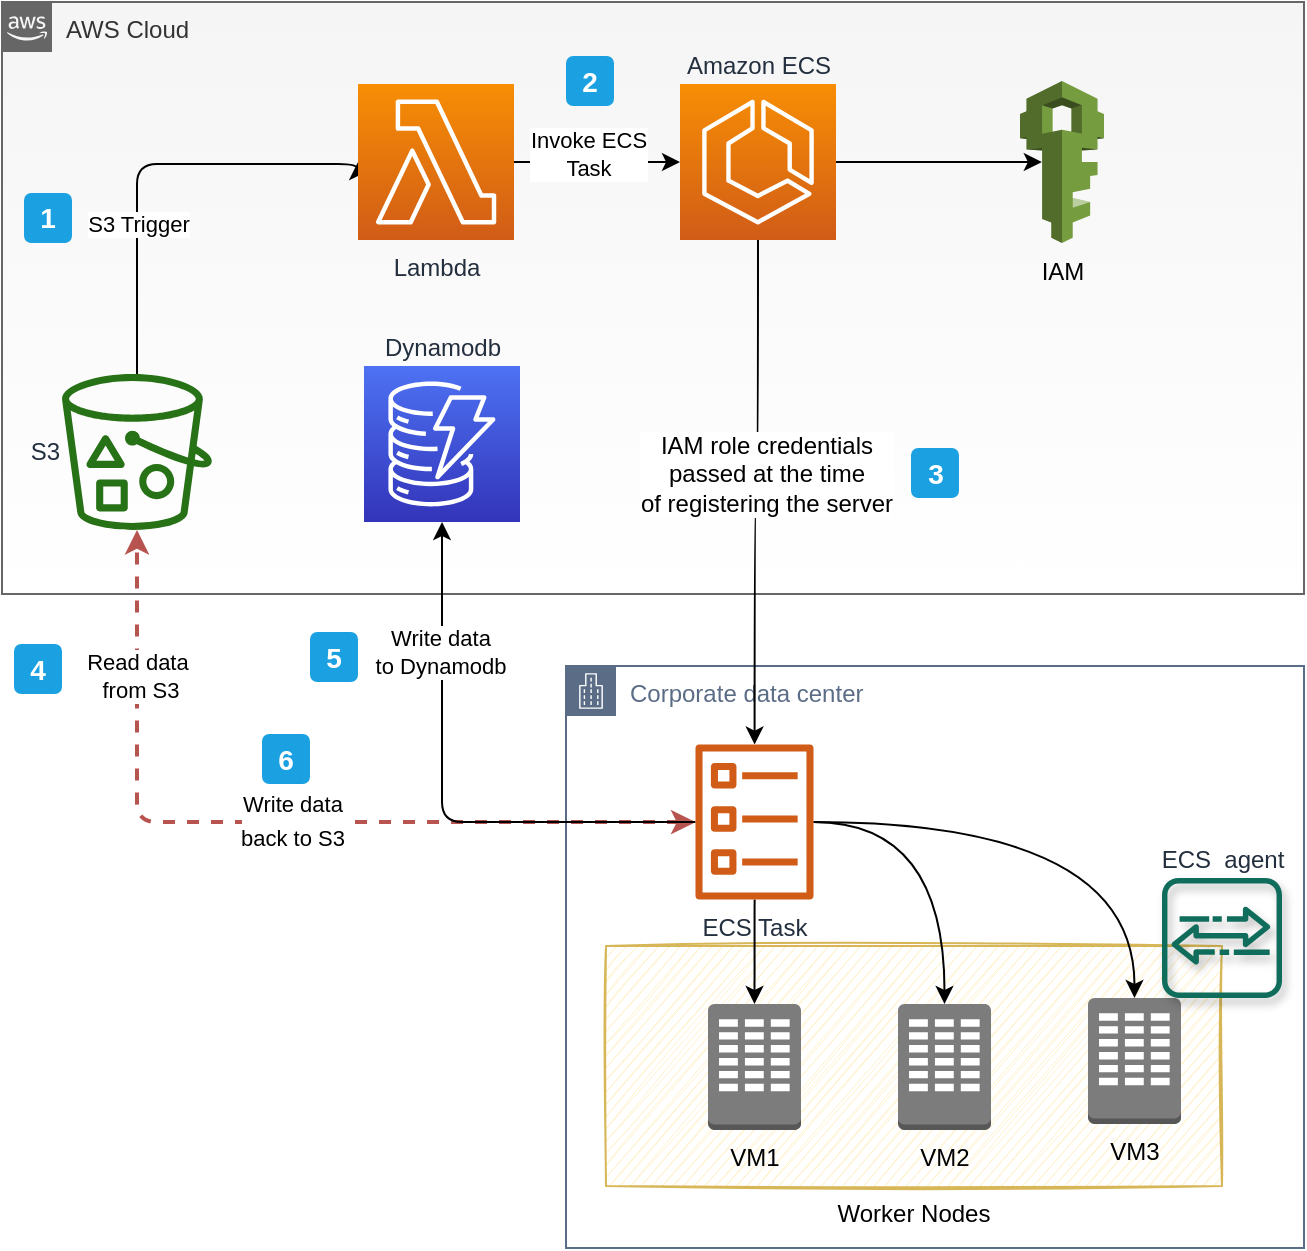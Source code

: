 <mxfile version="14.4.2" type="device"><diagram id="VvPqewjDhWe2sy3xrlvh" name="Page-1"><mxGraphModel dx="1506" dy="597" grid="0" gridSize="10" guides="1" tooltips="1" connect="1" arrows="1" fold="1" page="0" pageScale="1" pageWidth="850" pageHeight="1100" math="0" shadow="0"><root><mxCell id="0"/><mxCell id="1" parent="0"/><mxCell id="d1TP65N_cRsXXkfD6_rQ-8" value="Corporate data center" style="points=[[0,0],[0.25,0],[0.5,0],[0.75,0],[1,0],[1,0.25],[1,0.5],[1,0.75],[1,1],[0.75,1],[0.5,1],[0.25,1],[0,1],[0,0.75],[0,0.5],[0,0.25]];outlineConnect=0;gradientColor=none;html=1;whiteSpace=wrap;fontSize=12;fontStyle=0;shape=mxgraph.aws4.group;grIcon=mxgraph.aws4.group_corporate_data_center;strokeColor=#5A6C86;fillColor=none;verticalAlign=top;align=left;spacingLeft=30;fontColor=#5A6C86;dashed=0;shadow=0;sketch=0;" parent="1" vertex="1"><mxGeometry x="274" y="1006" width="369" height="291" as="geometry"/></mxCell><mxCell id="d1TP65N_cRsXXkfD6_rQ-21" value="Worker Nodes" style="fillColor=#fff2cc;strokeColor=#d6b656;dashed=0;verticalAlign=top;fontStyle=0;labelPosition=center;verticalLabelPosition=bottom;align=center;sketch=1;" parent="1" vertex="1"><mxGeometry x="294" y="1146" width="308" height="120" as="geometry"/></mxCell><mxCell id="d1TP65N_cRsXXkfD6_rQ-7" value="VM1" style="outlineConnect=0;dashed=0;verticalLabelPosition=bottom;verticalAlign=top;align=center;html=1;shape=mxgraph.aws3.corporate_data_center;fillColor=#7D7C7C;gradientColor=none;" parent="1" vertex="1"><mxGeometry x="345" y="1175" width="46.5" height="63" as="geometry"/></mxCell><mxCell id="d1TP65N_cRsXXkfD6_rQ-2" value="AWS Cloud" style="points=[[0,0],[0.25,0],[0.5,0],[0.75,0],[1,0],[1,0.25],[1,0.5],[1,0.75],[1,1],[0.75,1],[0.5,1],[0.25,1],[0,1],[0,0.75],[0,0.5],[0,0.25]];outlineConnect=0;html=1;whiteSpace=wrap;fontSize=12;fontStyle=0;shape=mxgraph.aws4.group;grIcon=mxgraph.aws4.group_aws_cloud_alt;strokeColor=#666666;fillColor=#f5f5f5;verticalAlign=top;align=left;spacingLeft=30;dashed=0;sketch=0;shadow=0;fontColor=#333333;gradientColor=#ffffff;" parent="1" vertex="1"><mxGeometry x="-8" y="674" width="651" height="296" as="geometry"/></mxCell><mxCell id="d1TP65N_cRsXXkfD6_rQ-15" style="edgeStyle=orthogonalEdgeStyle;curved=1;orthogonalLoop=1;jettySize=auto;html=1;" parent="1" source="d1TP65N_cRsXXkfD6_rQ-3" target="d1TP65N_cRsXXkfD6_rQ-9" edge="1"><mxGeometry relative="1" as="geometry"/></mxCell><mxCell id="d1TP65N_cRsXXkfD6_rQ-23" value="IAM role credentials&lt;br style=&quot;font-size: 12px;&quot;&gt;passed at the time &lt;br style=&quot;font-size: 12px;&quot;&gt;of registering the server" style="edgeLabel;html=1;align=center;verticalAlign=middle;resizable=0;points=[];fontSize=12;" parent="d1TP65N_cRsXXkfD6_rQ-15" vertex="1" connectable="0"><mxGeometry x="-0.01" relative="1" as="geometry"><mxPoint x="4" y="-9.01" as="offset"/></mxGeometry></mxCell><mxCell id="UiX86j8E7S-mSnGxlyo1-3" style="edgeStyle=orthogonalEdgeStyle;rounded=0;orthogonalLoop=1;jettySize=auto;html=1;entryX=0.26;entryY=0.5;entryDx=0;entryDy=0;entryPerimeter=0;" edge="1" parent="1" source="d1TP65N_cRsXXkfD6_rQ-3" target="d1TP65N_cRsXXkfD6_rQ-4"><mxGeometry relative="1" as="geometry"/></mxCell><mxCell id="d1TP65N_cRsXXkfD6_rQ-3" value="Amazon ECS" style="points=[[0,0,0],[0.25,0,0],[0.5,0,0],[0.75,0,0],[1,0,0],[0,1,0],[0.25,1,0],[0.5,1,0],[0.75,1,0],[1,1,0],[0,0.25,0],[0,0.5,0],[0,0.75,0],[1,0.25,0],[1,0.5,0],[1,0.75,0]];outlineConnect=0;fontColor=#232F3E;gradientColor=#F78E04;gradientDirection=north;fillColor=#D05C17;strokeColor=#ffffff;dashed=0;verticalLabelPosition=top;verticalAlign=bottom;align=center;html=1;fontSize=12;fontStyle=0;aspect=fixed;shape=mxgraph.aws4.resourceIcon;resIcon=mxgraph.aws4.ecs;labelPosition=center;" parent="1" vertex="1"><mxGeometry x="331" y="715" width="78" height="78" as="geometry"/></mxCell><mxCell id="d1TP65N_cRsXXkfD6_rQ-4" value="IAM" style="outlineConnect=0;dashed=0;verticalLabelPosition=bottom;verticalAlign=top;align=center;html=1;shape=mxgraph.aws3.iam;fillColor=#759C3E;gradientColor=none;" parent="1" vertex="1"><mxGeometry x="501" y="713.5" width="42" height="81" as="geometry"/></mxCell><mxCell id="d1TP65N_cRsXXkfD6_rQ-16" style="edgeStyle=orthogonalEdgeStyle;curved=1;orthogonalLoop=1;jettySize=auto;html=1;" parent="1" source="d1TP65N_cRsXXkfD6_rQ-9" target="d1TP65N_cRsXXkfD6_rQ-7" edge="1"><mxGeometry relative="1" as="geometry"/></mxCell><mxCell id="d1TP65N_cRsXXkfD6_rQ-17" style="edgeStyle=orthogonalEdgeStyle;curved=1;orthogonalLoop=1;jettySize=auto;html=1;" parent="1" source="d1TP65N_cRsXXkfD6_rQ-9" target="d1TP65N_cRsXXkfD6_rQ-13" edge="1"><mxGeometry relative="1" as="geometry"/></mxCell><mxCell id="d1TP65N_cRsXXkfD6_rQ-18" style="edgeStyle=orthogonalEdgeStyle;curved=1;orthogonalLoop=1;jettySize=auto;html=1;" parent="1" source="d1TP65N_cRsXXkfD6_rQ-9" target="d1TP65N_cRsXXkfD6_rQ-14" edge="1"><mxGeometry relative="1" as="geometry"/></mxCell><mxCell id="UiX86j8E7S-mSnGxlyo1-5" style="edgeStyle=orthogonalEdgeStyle;rounded=1;orthogonalLoop=1;jettySize=auto;html=1;dashed=1;strokeWidth=2;fillColor=#f8cecc;strokeColor=#b85450;startArrow=classic;startFill=1;" edge="1" parent="1" source="d1TP65N_cRsXXkfD6_rQ-9" target="UiX86j8E7S-mSnGxlyo1-1"><mxGeometry relative="1" as="geometry"/></mxCell><mxCell id="UiX86j8E7S-mSnGxlyo1-12" value="Read data&amp;nbsp;&lt;br&gt;from S3" style="edgeLabel;html=1;align=center;verticalAlign=middle;resizable=0;points=[];" vertex="1" connectable="0" parent="UiX86j8E7S-mSnGxlyo1-5"><mxGeometry x="0.661" relative="1" as="geometry"><mxPoint x="1" as="offset"/></mxGeometry></mxCell><mxCell id="UiX86j8E7S-mSnGxlyo1-18" value="&lt;font style=&quot;font-size: 11px&quot;&gt;Write data&lt;br&gt;back to S3&lt;/font&gt;" style="edgeLabel;html=1;align=center;verticalAlign=middle;resizable=0;points=[];fontSize=14;" vertex="1" connectable="0" parent="UiX86j8E7S-mSnGxlyo1-5"><mxGeometry x="-0.051" y="-2" relative="1" as="geometry"><mxPoint as="offset"/></mxGeometry></mxCell><mxCell id="UiX86j8E7S-mSnGxlyo1-10" style="edgeStyle=orthogonalEdgeStyle;rounded=1;orthogonalLoop=1;jettySize=auto;html=1;" edge="1" parent="1" source="d1TP65N_cRsXXkfD6_rQ-9" target="UiX86j8E7S-mSnGxlyo1-6"><mxGeometry relative="1" as="geometry"/></mxCell><mxCell id="UiX86j8E7S-mSnGxlyo1-11" value="Write data&lt;br&gt;to Dynamodb" style="edgeLabel;html=1;align=center;verticalAlign=middle;resizable=0;points=[];" vertex="1" connectable="0" parent="UiX86j8E7S-mSnGxlyo1-10"><mxGeometry x="0.53" y="1" relative="1" as="geometry"><mxPoint as="offset"/></mxGeometry></mxCell><mxCell id="d1TP65N_cRsXXkfD6_rQ-9" value="ECS Task" style="outlineConnect=0;fontColor=#232F3E;gradientColor=none;fillColor=#D05C17;strokeColor=none;dashed=0;verticalLabelPosition=bottom;verticalAlign=top;align=center;html=1;fontSize=12;fontStyle=0;aspect=fixed;pointerEvents=1;shape=mxgraph.aws4.ecs_task;" parent="1" vertex="1"><mxGeometry x="338.75" y="1045" width="59" height="78" as="geometry"/></mxCell><mxCell id="d1TP65N_cRsXXkfD6_rQ-13" value="VM2" style="outlineConnect=0;dashed=0;verticalLabelPosition=bottom;verticalAlign=top;align=center;html=1;shape=mxgraph.aws3.corporate_data_center;fillColor=#7D7C7C;gradientColor=none;" parent="1" vertex="1"><mxGeometry x="440" y="1175" width="46.5" height="63" as="geometry"/></mxCell><mxCell id="d1TP65N_cRsXXkfD6_rQ-14" value="VM3" style="outlineConnect=0;dashed=0;verticalLabelPosition=bottom;verticalAlign=top;align=center;html=1;shape=mxgraph.aws3.corporate_data_center;fillColor=#7D7C7C;gradientColor=none;" parent="1" vertex="1"><mxGeometry x="535" y="1172" width="46.5" height="63" as="geometry"/></mxCell><mxCell id="d1TP65N_cRsXXkfD6_rQ-20" value="ECS&amp;nbsp; agent" style="outlineConnect=0;fontColor=#232F3E;fillColor=#116D5B;strokeColor=none;dashed=0;verticalLabelPosition=top;verticalAlign=bottom;align=center;html=1;fontSize=12;fontStyle=0;aspect=fixed;shape=mxgraph.aws4.agent2;labelPosition=center;shadow=1;sketch=0;" parent="1" vertex="1"><mxGeometry x="572" y="1112" width="60" height="60" as="geometry"/></mxCell><mxCell id="UiX86j8E7S-mSnGxlyo1-4" value="S3 Trigger" style="edgeStyle=orthogonalEdgeStyle;rounded=1;orthogonalLoop=1;jettySize=auto;html=1;entryX=0;entryY=0.5;entryDx=0;entryDy=0;entryPerimeter=0;" edge="1" parent="1" source="UiX86j8E7S-mSnGxlyo1-1" target="UiX86j8E7S-mSnGxlyo1-2"><mxGeometry x="-0.303" relative="1" as="geometry"><Array as="points"><mxPoint x="60" y="755"/></Array><mxPoint as="offset"/></mxGeometry></mxCell><mxCell id="UiX86j8E7S-mSnGxlyo1-1" value="S3" style="outlineConnect=0;fontColor=#232F3E;gradientColor=none;fillColor=#277116;strokeColor=none;dashed=0;verticalLabelPosition=middle;verticalAlign=middle;align=right;html=1;fontSize=12;fontStyle=0;aspect=fixed;pointerEvents=1;shape=mxgraph.aws4.bucket_with_objects;labelPosition=left;" vertex="1" parent="1"><mxGeometry x="22" y="860" width="75" height="78" as="geometry"/></mxCell><mxCell id="UiX86j8E7S-mSnGxlyo1-7" value="" style="edgeStyle=orthogonalEdgeStyle;rounded=1;orthogonalLoop=1;jettySize=auto;html=1;" edge="1" parent="1" source="UiX86j8E7S-mSnGxlyo1-2" target="d1TP65N_cRsXXkfD6_rQ-3"><mxGeometry relative="1" as="geometry"/></mxCell><mxCell id="UiX86j8E7S-mSnGxlyo1-9" value="Invoke ECS&lt;br&gt;Task" style="edgeLabel;html=1;align=center;verticalAlign=middle;resizable=0;points=[];" vertex="1" connectable="0" parent="UiX86j8E7S-mSnGxlyo1-7"><mxGeometry x="-0.373" y="3" relative="1" as="geometry"><mxPoint x="11" y="-1" as="offset"/></mxGeometry></mxCell><mxCell id="UiX86j8E7S-mSnGxlyo1-2" value="Lambda" style="points=[[0,0,0],[0.25,0,0],[0.5,0,0],[0.75,0,0],[1,0,0],[0,1,0],[0.25,1,0],[0.5,1,0],[0.75,1,0],[1,1,0],[0,0.25,0],[0,0.5,0],[0,0.75,0],[1,0.25,0],[1,0.5,0],[1,0.75,0]];outlineConnect=0;fontColor=#232F3E;gradientColor=#F78E04;gradientDirection=north;fillColor=#D05C17;strokeColor=#ffffff;dashed=0;verticalLabelPosition=bottom;verticalAlign=top;align=center;html=1;fontSize=12;fontStyle=0;aspect=fixed;shape=mxgraph.aws4.resourceIcon;resIcon=mxgraph.aws4.lambda;" vertex="1" parent="1"><mxGeometry x="170" y="715" width="78" height="78" as="geometry"/></mxCell><mxCell id="UiX86j8E7S-mSnGxlyo1-6" value="Dynamodb" style="points=[[0,0,0],[0.25,0,0],[0.5,0,0],[0.75,0,0],[1,0,0],[0,1,0],[0.25,1,0],[0.5,1,0],[0.75,1,0],[1,1,0],[0,0.25,0],[0,0.5,0],[0,0.75,0],[1,0.25,0],[1,0.5,0],[1,0.75,0]];outlineConnect=0;fontColor=#232F3E;gradientColor=#4D72F3;gradientDirection=north;fillColor=#3334B9;strokeColor=#ffffff;dashed=0;verticalLabelPosition=top;verticalAlign=bottom;align=center;html=1;fontSize=12;fontStyle=0;aspect=fixed;shape=mxgraph.aws4.resourceIcon;resIcon=mxgraph.aws4.dynamodb;labelPosition=center;" vertex="1" parent="1"><mxGeometry x="173" y="856" width="78" height="78" as="geometry"/></mxCell><mxCell id="UiX86j8E7S-mSnGxlyo1-13" value="1" style="rounded=1;whiteSpace=wrap;html=1;fillColor=#1ba1e2;fontColor=#ffffff;fontSize=14;fontStyle=1;strokeColor=none;" vertex="1" parent="1"><mxGeometry x="3" y="769.5" width="24" height="25" as="geometry"/></mxCell><mxCell id="UiX86j8E7S-mSnGxlyo1-14" value="2" style="rounded=1;whiteSpace=wrap;html=1;fillColor=#1ba1e2;fontColor=#ffffff;fontSize=14;fontStyle=1;strokeColor=none;" vertex="1" parent="1"><mxGeometry x="274" y="701" width="24" height="25" as="geometry"/></mxCell><mxCell id="UiX86j8E7S-mSnGxlyo1-15" value="3" style="rounded=1;whiteSpace=wrap;html=1;fillColor=#1ba1e2;fontColor=#ffffff;fontSize=14;fontStyle=1;strokeColor=none;" vertex="1" parent="1"><mxGeometry x="446.5" y="897" width="24" height="25" as="geometry"/></mxCell><mxCell id="UiX86j8E7S-mSnGxlyo1-16" value="4" style="rounded=1;whiteSpace=wrap;html=1;fillColor=#1ba1e2;fontColor=#ffffff;fontSize=14;fontStyle=1;strokeColor=none;" vertex="1" parent="1"><mxGeometry x="-2" y="995" width="24" height="25" as="geometry"/></mxCell><mxCell id="UiX86j8E7S-mSnGxlyo1-17" value="5" style="rounded=1;whiteSpace=wrap;html=1;fillColor=#1ba1e2;fontColor=#ffffff;fontSize=14;fontStyle=1;strokeColor=none;" vertex="1" parent="1"><mxGeometry x="146" y="989" width="24" height="25" as="geometry"/></mxCell><mxCell id="UiX86j8E7S-mSnGxlyo1-19" value="6" style="rounded=1;whiteSpace=wrap;html=1;fillColor=#1ba1e2;fontColor=#ffffff;fontSize=14;fontStyle=1;strokeColor=none;" vertex="1" parent="1"><mxGeometry x="122" y="1040" width="24" height="25" as="geometry"/></mxCell></root></mxGraphModel></diagram></mxfile>